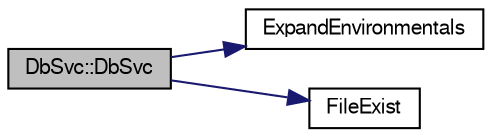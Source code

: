 digraph "DbSvc::DbSvc"
{
  bgcolor="transparent";
  edge [fontname="FreeSans",fontsize="10",labelfontname="FreeSans",labelfontsize="10"];
  node [fontname="FreeSans",fontsize="10",shape=record];
  rankdir="LR";
  Node1 [label="DbSvc::DbSvc",height=0.2,width=0.4,color="black", fillcolor="grey75", style="filled" fontcolor="black"];
  Node1 -> Node2 [color="midnightblue",fontsize="10",style="solid",fontname="FreeSans"];
  Node2 [label="ExpandEnvironmentals",height=0.2,width=0.4,color="black",URL="$da/d4b/DbSvc_8cc.html#af49adeb6262b3b870c3409ba576ad031"];
  Node1 -> Node3 [color="midnightblue",fontsize="10",style="solid",fontname="FreeSans"];
  Node3 [label="FileExist",height=0.2,width=0.4,color="black",URL="$da/d4b/DbSvc_8cc.html#a796d6df1ba630b2c252c5ca036bd3034"];
}
